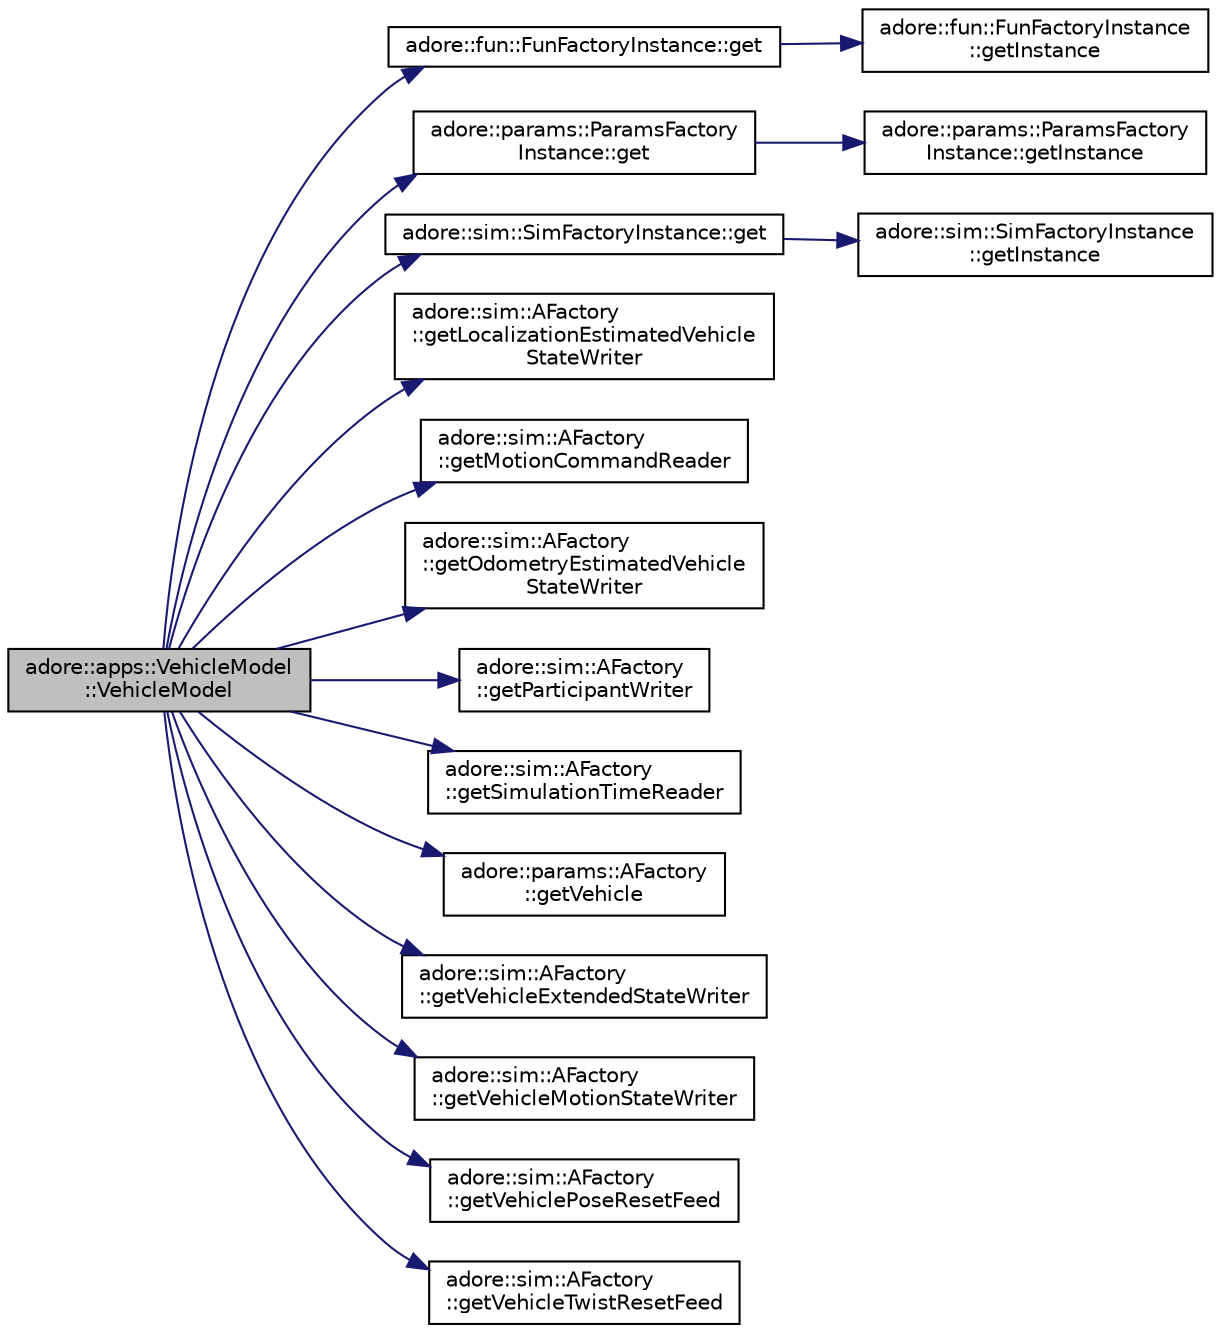 digraph "adore::apps::VehicleModel::VehicleModel"
{
 // LATEX_PDF_SIZE
  edge [fontname="Helvetica",fontsize="10",labelfontname="Helvetica",labelfontsize="10"];
  node [fontname="Helvetica",fontsize="10",shape=record];
  rankdir="LR";
  Node1 [label="adore::apps::VehicleModel\l::VehicleModel",height=0.2,width=0.4,color="black", fillcolor="grey75", style="filled", fontcolor="black",tooltip="Construct a new Vehicle Model object."];
  Node1 -> Node2 [color="midnightblue",fontsize="10",style="solid",fontname="Helvetica"];
  Node2 [label="adore::fun::FunFactoryInstance::get",height=0.2,width=0.4,color="black", fillcolor="white", style="filled",URL="$classadore_1_1fun_1_1FunFactoryInstance.html#a3d8e318e1ad87251caef9bad22a99b40",tooltip=" "];
  Node2 -> Node3 [color="midnightblue",fontsize="10",style="solid",fontname="Helvetica"];
  Node3 [label="adore::fun::FunFactoryInstance\l::getInstance",height=0.2,width=0.4,color="black", fillcolor="white", style="filled",URL="$classadore_1_1fun_1_1FunFactoryInstance.html#a0826e9a7ea3c70a3780115e6effbf746",tooltip="Function to access singleton instance of the funFactory using magic static."];
  Node1 -> Node4 [color="midnightblue",fontsize="10",style="solid",fontname="Helvetica"];
  Node4 [label="adore::params::ParamsFactory\lInstance::get",height=0.2,width=0.4,color="black", fillcolor="white", style="filled",URL="$classadore_1_1params_1_1ParamsFactoryInstance.html#ae4d79d6130cebb47d90a82b6edb7660d",tooltip=" "];
  Node4 -> Node5 [color="midnightblue",fontsize="10",style="solid",fontname="Helvetica"];
  Node5 [label="adore::params::ParamsFactory\lInstance::getInstance",height=0.2,width=0.4,color="black", fillcolor="white", style="filled",URL="$classadore_1_1params_1_1ParamsFactoryInstance.html#a59eae0e003d40b03f9db2d814ec2a3bf",tooltip="Function to access singleton instance of the AllFactory using magic static."];
  Node1 -> Node6 [color="midnightblue",fontsize="10",style="solid",fontname="Helvetica"];
  Node6 [label="adore::sim::SimFactoryInstance::get",height=0.2,width=0.4,color="black", fillcolor="white", style="filled",URL="$classadore_1_1sim_1_1SimFactoryInstance.html#a28016f33b8e8c8f3079aafdae6198a03",tooltip=" "];
  Node6 -> Node7 [color="midnightblue",fontsize="10",style="solid",fontname="Helvetica"];
  Node7 [label="adore::sim::SimFactoryInstance\l::getInstance",height=0.2,width=0.4,color="black", fillcolor="white", style="filled",URL="$classadore_1_1sim_1_1SimFactoryInstance.html#a177ce78bb1c9675c9dd0370e5f31f749",tooltip="Function to access singleton instance of the AllFactory using magic static."];
  Node1 -> Node8 [color="midnightblue",fontsize="10",style="solid",fontname="Helvetica"];
  Node8 [label="adore::sim::AFactory\l::getLocalizationEstimatedVehicle\lStateWriter",height=0.2,width=0.4,color="black", fillcolor="white", style="filled",URL="$classadore_1_1sim_1_1AFactory.html#a4857b6730c530f5203695bdba824155c",tooltip="write updates on the localization estimated vehicle motion state"];
  Node1 -> Node9 [color="midnightblue",fontsize="10",style="solid",fontname="Helvetica"];
  Node9 [label="adore::sim::AFactory\l::getMotionCommandReader",height=0.2,width=0.4,color="black", fillcolor="white", style="filled",URL="$classadore_1_1sim_1_1AFactory.html#a6d2fc6b5279c9aeb06e5d049acf418aa",tooltip="read a motion command"];
  Node1 -> Node10 [color="midnightblue",fontsize="10",style="solid",fontname="Helvetica"];
  Node10 [label="adore::sim::AFactory\l::getOdometryEstimatedVehicle\lStateWriter",height=0.2,width=0.4,color="black", fillcolor="white", style="filled",URL="$classadore_1_1sim_1_1AFactory.html#a31af934568efa8b65ecb13aaec713c1d",tooltip="write updates on the odometry estimated vehicle motion state"];
  Node1 -> Node11 [color="midnightblue",fontsize="10",style="solid",fontname="Helvetica"];
  Node11 [label="adore::sim::AFactory\l::getParticipantWriter",height=0.2,width=0.4,color="black", fillcolor="white", style="filled",URL="$classadore_1_1sim_1_1AFactory.html#ad6c988e04c8b48da88d64cf75b99a6f8",tooltip="send ego state to simulation feed"];
  Node1 -> Node12 [color="midnightblue",fontsize="10",style="solid",fontname="Helvetica"];
  Node12 [label="adore::sim::AFactory\l::getSimulationTimeReader",height=0.2,width=0.4,color="black", fillcolor="white", style="filled",URL="$classadore_1_1sim_1_1AFactory.html#ac9e1883bcd8109e72dd8781ca01f1c72",tooltip="read the simulation time"];
  Node1 -> Node13 [color="midnightblue",fontsize="10",style="solid",fontname="Helvetica"];
  Node13 [label="adore::params::AFactory\l::getVehicle",height=0.2,width=0.4,color="black", fillcolor="white", style="filled",URL="$classadore_1_1params_1_1AFactory.html#a8391b48b706bb01a21e7502824875d0b",tooltip=" "];
  Node1 -> Node14 [color="midnightblue",fontsize="10",style="solid",fontname="Helvetica"];
  Node14 [label="adore::sim::AFactory\l::getVehicleExtendedStateWriter",height=0.2,width=0.4,color="black", fillcolor="white", style="filled",URL="$classadore_1_1sim_1_1AFactory.html#ac61bc6790ecddc899be5bea21acda2eb",tooltip="write updates on the vehicle extended state (buttons, etc.)"];
  Node1 -> Node15 [color="midnightblue",fontsize="10",style="solid",fontname="Helvetica"];
  Node15 [label="adore::sim::AFactory\l::getVehicleMotionStateWriter",height=0.2,width=0.4,color="black", fillcolor="white", style="filled",URL="$classadore_1_1sim_1_1AFactory.html#a09ad7e29dbd98abc7a14ff3495df3922",tooltip="write updates on the true vehicle motion state"];
  Node1 -> Node16 [color="midnightblue",fontsize="10",style="solid",fontname="Helvetica"];
  Node16 [label="adore::sim::AFactory\l::getVehiclePoseResetFeed",height=0.2,width=0.4,color="black", fillcolor="white", style="filled",URL="$classadore_1_1sim_1_1AFactory.html#aa47e79fa0857e316e60aba7b81a4c802",tooltip="read simulation commands for vehicle position and orientation resetting"];
  Node1 -> Node17 [color="midnightblue",fontsize="10",style="solid",fontname="Helvetica"];
  Node17 [label="adore::sim::AFactory\l::getVehicleTwistResetFeed",height=0.2,width=0.4,color="black", fillcolor="white", style="filled",URL="$classadore_1_1sim_1_1AFactory.html#aba2aedeafba8c55fcec896a7f85625d9",tooltip="read simulation commands for vehicle speed resetting"];
}
